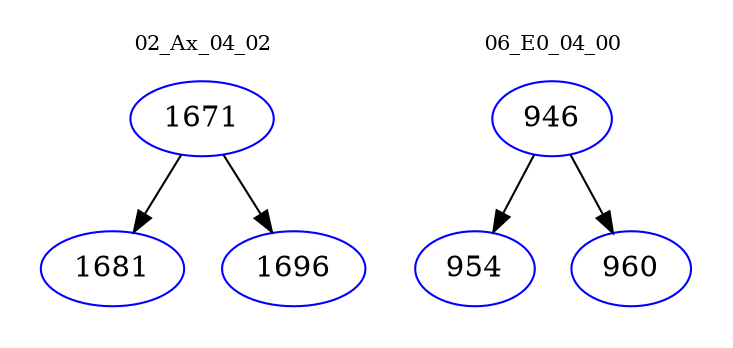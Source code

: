 digraph{
subgraph cluster_0 {
color = white
label = "02_Ax_04_02";
fontsize=10;
T0_1671 [label="1671", color="blue"]
T0_1671 -> T0_1681 [color="black"]
T0_1681 [label="1681", color="blue"]
T0_1671 -> T0_1696 [color="black"]
T0_1696 [label="1696", color="blue"]
}
subgraph cluster_1 {
color = white
label = "06_E0_04_00";
fontsize=10;
T1_946 [label="946", color="blue"]
T1_946 -> T1_954 [color="black"]
T1_954 [label="954", color="blue"]
T1_946 -> T1_960 [color="black"]
T1_960 [label="960", color="blue"]
}
}
